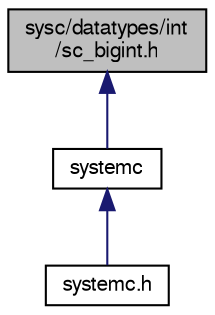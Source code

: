 digraph "sysc/datatypes/int/sc_bigint.h"
{
  edge [fontname="FreeSans",fontsize="10",labelfontname="FreeSans",labelfontsize="10"];
  node [fontname="FreeSans",fontsize="10",shape=record];
  Node50 [label="sysc/datatypes/int\l/sc_bigint.h",height=0.2,width=0.4,color="black", fillcolor="grey75", style="filled", fontcolor="black"];
  Node50 -> Node51 [dir="back",color="midnightblue",fontsize="10",style="solid",fontname="FreeSans"];
  Node51 [label="systemc",height=0.2,width=0.4,color="black", fillcolor="white", style="filled",URL="$a00401.html"];
  Node51 -> Node52 [dir="back",color="midnightblue",fontsize="10",style="solid",fontname="FreeSans"];
  Node52 [label="systemc.h",height=0.2,width=0.4,color="black", fillcolor="white", style="filled",URL="$a00404.html"];
}
